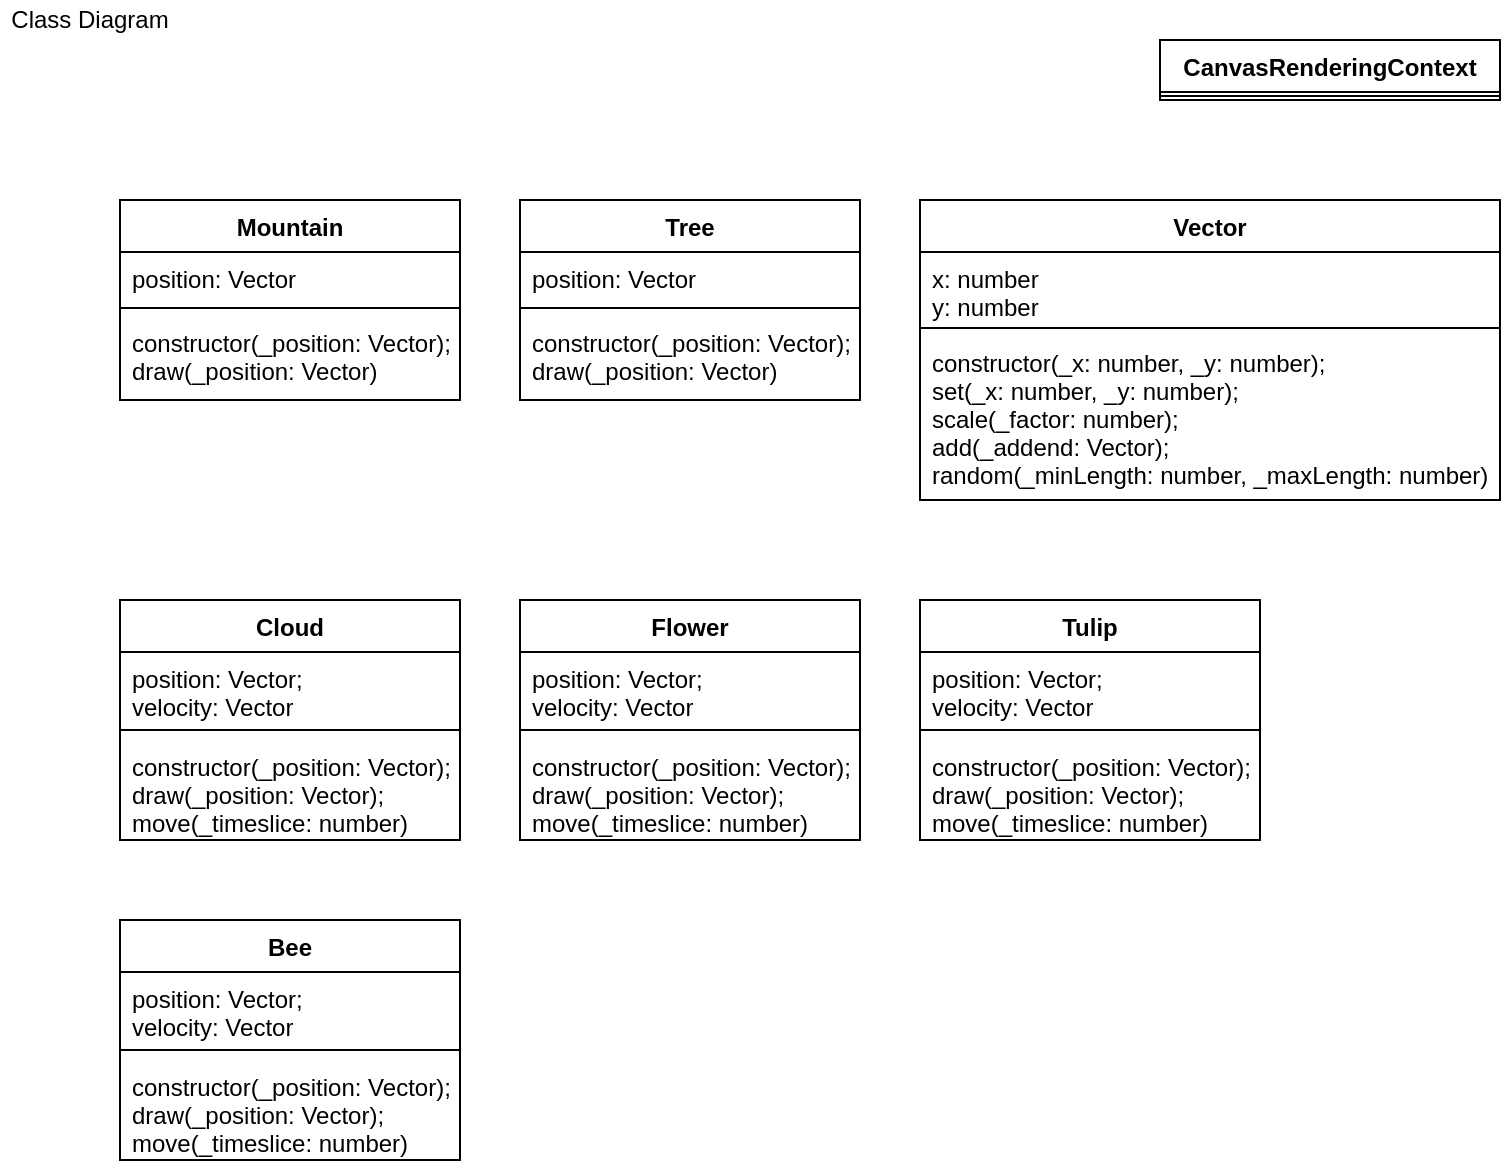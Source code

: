 <mxfile version="14.5.1" type="device"><diagram id="C5RBs43oDa-KdzZeNtuy" name="ClassDiagram"><mxGraphModel dx="2036" dy="2396" grid="1" gridSize="10" guides="1" tooltips="1" connect="1" arrows="1" fold="1" page="1" pageScale="1" pageWidth="827" pageHeight="1169" math="0" shadow="0"><root><mxCell id="WIyWlLk6GJQsqaUBKTNV-0"/><mxCell id="WIyWlLk6GJQsqaUBKTNV-1" parent="WIyWlLk6GJQsqaUBKTNV-0"/><mxCell id="zkfFHV4jXpPFQw0GAbJ--0" value="Mountain" style="swimlane;fontStyle=1;align=center;verticalAlign=top;childLayout=stackLayout;horizontal=1;startSize=26;horizontalStack=0;resizeParent=1;resizeLast=0;collapsible=1;marginBottom=0;rounded=0;shadow=0;strokeWidth=1;" parent="WIyWlLk6GJQsqaUBKTNV-1" vertex="1"><mxGeometry x="80" y="120" width="170" height="100" as="geometry"><mxRectangle x="220" y="120" width="160" height="26" as="alternateBounds"/></mxGeometry></mxCell><mxCell id="zkfFHV4jXpPFQw0GAbJ--1" value="position: Vector" style="text;align=left;verticalAlign=top;spacingLeft=4;spacingRight=4;overflow=hidden;rotatable=0;points=[[0,0.5],[1,0.5]];portConstraint=eastwest;" parent="zkfFHV4jXpPFQw0GAbJ--0" vertex="1"><mxGeometry y="26" width="170" height="24" as="geometry"/></mxCell><mxCell id="zkfFHV4jXpPFQw0GAbJ--4" value="" style="line;html=1;strokeWidth=1;align=left;verticalAlign=middle;spacingTop=-1;spacingLeft=3;spacingRight=3;rotatable=0;labelPosition=right;points=[];portConstraint=eastwest;" parent="zkfFHV4jXpPFQw0GAbJ--0" vertex="1"><mxGeometry y="50" width="170" height="8" as="geometry"/></mxCell><mxCell id="zkfFHV4jXpPFQw0GAbJ--5" value="constructor(_position: Vector);&#10;draw(_position: Vector)" style="text;align=left;verticalAlign=top;spacingLeft=4;spacingRight=4;overflow=hidden;rotatable=0;points=[[0,0.5],[1,0.5]];portConstraint=eastwest;" parent="zkfFHV4jXpPFQw0GAbJ--0" vertex="1"><mxGeometry y="58" width="170" height="42" as="geometry"/></mxCell><mxCell id="8CYJgGClxoMhV85A07EX-4" value="Tree" style="swimlane;fontStyle=1;align=center;verticalAlign=top;childLayout=stackLayout;horizontal=1;startSize=26;horizontalStack=0;resizeParent=1;resizeLast=0;collapsible=1;marginBottom=0;rounded=0;shadow=0;strokeWidth=1;" parent="WIyWlLk6GJQsqaUBKTNV-1" vertex="1"><mxGeometry x="280" y="120" width="170" height="100" as="geometry"><mxRectangle x="220" y="120" width="160" height="26" as="alternateBounds"/></mxGeometry></mxCell><mxCell id="8CYJgGClxoMhV85A07EX-5" value="position: Vector" style="text;align=left;verticalAlign=top;spacingLeft=4;spacingRight=4;overflow=hidden;rotatable=0;points=[[0,0.5],[1,0.5]];portConstraint=eastwest;" parent="8CYJgGClxoMhV85A07EX-4" vertex="1"><mxGeometry y="26" width="170" height="24" as="geometry"/></mxCell><mxCell id="8CYJgGClxoMhV85A07EX-6" value="" style="line;html=1;strokeWidth=1;align=left;verticalAlign=middle;spacingTop=-1;spacingLeft=3;spacingRight=3;rotatable=0;labelPosition=right;points=[];portConstraint=eastwest;" parent="8CYJgGClxoMhV85A07EX-4" vertex="1"><mxGeometry y="50" width="170" height="8" as="geometry"/></mxCell><mxCell id="8CYJgGClxoMhV85A07EX-7" value="constructor(_position: Vector);&#10;draw(_position: Vector)" style="text;align=left;verticalAlign=top;spacingLeft=4;spacingRight=4;overflow=hidden;rotatable=0;points=[[0,0.5],[1,0.5]];portConstraint=eastwest;" parent="8CYJgGClxoMhV85A07EX-4" vertex="1"><mxGeometry y="58" width="170" height="42" as="geometry"/></mxCell><mxCell id="8CYJgGClxoMhV85A07EX-25" value="Vector" style="swimlane;fontStyle=1;align=center;verticalAlign=top;childLayout=stackLayout;horizontal=1;startSize=26;horizontalStack=0;resizeParent=1;resizeLast=0;collapsible=1;marginBottom=0;rounded=0;shadow=0;strokeWidth=1;" parent="WIyWlLk6GJQsqaUBKTNV-1" vertex="1"><mxGeometry x="480" y="120" width="290" height="150" as="geometry"><mxRectangle x="220" y="120" width="160" height="26" as="alternateBounds"/></mxGeometry></mxCell><mxCell id="8CYJgGClxoMhV85A07EX-26" value="x: number&#10;y: number" style="text;align=left;verticalAlign=top;spacingLeft=4;spacingRight=4;overflow=hidden;rotatable=0;points=[[0,0.5],[1,0.5]];portConstraint=eastwest;" parent="8CYJgGClxoMhV85A07EX-25" vertex="1"><mxGeometry y="26" width="290" height="34" as="geometry"/></mxCell><mxCell id="8CYJgGClxoMhV85A07EX-27" value="" style="line;html=1;strokeWidth=1;align=left;verticalAlign=middle;spacingTop=-1;spacingLeft=3;spacingRight=3;rotatable=0;labelPosition=right;points=[];portConstraint=eastwest;" parent="8CYJgGClxoMhV85A07EX-25" vertex="1"><mxGeometry y="60" width="290" height="8" as="geometry"/></mxCell><mxCell id="8CYJgGClxoMhV85A07EX-28" value="constructor(_x: number, _y: number);&#10;set(_x: number, _y: number);&#10;scale(_factor: number);&#10;add(_addend: Vector);&#10;random(_minLength: number, _maxLength: number)" style="text;align=left;verticalAlign=top;spacingLeft=4;spacingRight=4;overflow=hidden;rotatable=0;points=[[0,0.5],[1,0.5]];portConstraint=eastwest;" parent="8CYJgGClxoMhV85A07EX-25" vertex="1"><mxGeometry y="68" width="290" height="82" as="geometry"/></mxCell><mxCell id="8CYJgGClxoMhV85A07EX-0" value="CanvasRenderingContext" style="swimlane;fontStyle=1;align=center;verticalAlign=top;childLayout=stackLayout;horizontal=1;startSize=26;horizontalStack=0;resizeParent=1;resizeLast=0;collapsible=1;marginBottom=0;rounded=0;shadow=0;strokeWidth=1;" parent="WIyWlLk6GJQsqaUBKTNV-1" vertex="1"><mxGeometry x="600" y="40" width="170" height="30" as="geometry"><mxRectangle x="220" y="120" width="160" height="26" as="alternateBounds"/></mxGeometry></mxCell><mxCell id="8CYJgGClxoMhV85A07EX-2" value="" style="line;html=1;strokeWidth=1;align=left;verticalAlign=middle;spacingTop=-1;spacingLeft=3;spacingRight=3;rotatable=0;labelPosition=right;points=[];portConstraint=eastwest;" parent="8CYJgGClxoMhV85A07EX-0" vertex="1"><mxGeometry y="26" width="170" height="4" as="geometry"/></mxCell><mxCell id="8CYJgGClxoMhV85A07EX-17" value="Cloud" style="swimlane;fontStyle=1;align=center;verticalAlign=top;childLayout=stackLayout;horizontal=1;startSize=26;horizontalStack=0;resizeParent=1;resizeLast=0;collapsible=1;marginBottom=0;rounded=0;shadow=0;strokeWidth=1;" parent="WIyWlLk6GJQsqaUBKTNV-1" vertex="1"><mxGeometry x="80" y="320" width="170" height="120" as="geometry"><mxRectangle x="220" y="120" width="160" height="26" as="alternateBounds"/></mxGeometry></mxCell><mxCell id="8CYJgGClxoMhV85A07EX-18" value="position: Vector;&#10;velocity: Vector" style="text;align=left;verticalAlign=top;spacingLeft=4;spacingRight=4;overflow=hidden;rotatable=0;points=[[0,0.5],[1,0.5]];portConstraint=eastwest;" parent="8CYJgGClxoMhV85A07EX-17" vertex="1"><mxGeometry y="26" width="170" height="34" as="geometry"/></mxCell><mxCell id="8CYJgGClxoMhV85A07EX-19" value="" style="line;html=1;strokeWidth=1;align=left;verticalAlign=middle;spacingTop=-1;spacingLeft=3;spacingRight=3;rotatable=0;labelPosition=right;points=[];portConstraint=eastwest;" parent="8CYJgGClxoMhV85A07EX-17" vertex="1"><mxGeometry y="60" width="170" height="10" as="geometry"/></mxCell><mxCell id="8CYJgGClxoMhV85A07EX-20" value="constructor(_position: Vector);&#10;draw(_position: Vector);&#10;move(_timeslice: number)" style="text;align=left;verticalAlign=top;spacingLeft=4;spacingRight=4;overflow=hidden;rotatable=0;points=[[0,0.5],[1,0.5]];portConstraint=eastwest;" parent="8CYJgGClxoMhV85A07EX-17" vertex="1"><mxGeometry y="70" width="170" height="48" as="geometry"/></mxCell><mxCell id="8CYJgGClxoMhV85A07EX-13" value="Flower" style="swimlane;fontStyle=1;align=center;verticalAlign=top;childLayout=stackLayout;horizontal=1;startSize=26;horizontalStack=0;resizeParent=1;resizeLast=0;collapsible=1;marginBottom=0;rounded=0;shadow=0;strokeWidth=1;" parent="WIyWlLk6GJQsqaUBKTNV-1" vertex="1"><mxGeometry x="280" y="320" width="170" height="120" as="geometry"><mxRectangle x="220" y="120" width="160" height="26" as="alternateBounds"/></mxGeometry></mxCell><mxCell id="8CYJgGClxoMhV85A07EX-14" value="position: Vector;&#10;velocity: Vector" style="text;align=left;verticalAlign=top;spacingLeft=4;spacingRight=4;overflow=hidden;rotatable=0;points=[[0,0.5],[1,0.5]];portConstraint=eastwest;" parent="8CYJgGClxoMhV85A07EX-13" vertex="1"><mxGeometry y="26" width="170" height="34" as="geometry"/></mxCell><mxCell id="8CYJgGClxoMhV85A07EX-15" value="" style="line;html=1;strokeWidth=1;align=left;verticalAlign=middle;spacingTop=-1;spacingLeft=3;spacingRight=3;rotatable=0;labelPosition=right;points=[];portConstraint=eastwest;" parent="8CYJgGClxoMhV85A07EX-13" vertex="1"><mxGeometry y="60" width="170" height="10" as="geometry"/></mxCell><mxCell id="8CYJgGClxoMhV85A07EX-16" value="constructor(_position: Vector);&#10;draw(_position: Vector);&#10;move(_timeslice: number)" style="text;align=left;verticalAlign=top;spacingLeft=4;spacingRight=4;overflow=hidden;rotatable=0;points=[[0,0.5],[1,0.5]];portConstraint=eastwest;" parent="8CYJgGClxoMhV85A07EX-13" vertex="1"><mxGeometry y="70" width="170" height="48" as="geometry"/></mxCell><mxCell id="8CYJgGClxoMhV85A07EX-21" value="Tulip" style="swimlane;fontStyle=1;align=center;verticalAlign=top;childLayout=stackLayout;horizontal=1;startSize=26;horizontalStack=0;resizeParent=1;resizeLast=0;collapsible=1;marginBottom=0;rounded=0;shadow=0;strokeWidth=1;" parent="WIyWlLk6GJQsqaUBKTNV-1" vertex="1"><mxGeometry x="480" y="320" width="170" height="120" as="geometry"><mxRectangle x="220" y="120" width="160" height="26" as="alternateBounds"/></mxGeometry></mxCell><mxCell id="8CYJgGClxoMhV85A07EX-22" value="position: Vector;&#10;velocity: Vector" style="text;align=left;verticalAlign=top;spacingLeft=4;spacingRight=4;overflow=hidden;rotatable=0;points=[[0,0.5],[1,0.5]];portConstraint=eastwest;" parent="8CYJgGClxoMhV85A07EX-21" vertex="1"><mxGeometry y="26" width="170" height="34" as="geometry"/></mxCell><mxCell id="8CYJgGClxoMhV85A07EX-23" value="" style="line;html=1;strokeWidth=1;align=left;verticalAlign=middle;spacingTop=-1;spacingLeft=3;spacingRight=3;rotatable=0;labelPosition=right;points=[];portConstraint=eastwest;" parent="8CYJgGClxoMhV85A07EX-21" vertex="1"><mxGeometry y="60" width="170" height="10" as="geometry"/></mxCell><mxCell id="8CYJgGClxoMhV85A07EX-24" value="constructor(_position: Vector);&#10;draw(_position: Vector);&#10;move(_timeslice: number)" style="text;align=left;verticalAlign=top;spacingLeft=4;spacingRight=4;overflow=hidden;rotatable=0;points=[[0,0.5],[1,0.5]];portConstraint=eastwest;" parent="8CYJgGClxoMhV85A07EX-21" vertex="1"><mxGeometry y="70" width="170" height="48" as="geometry"/></mxCell><mxCell id="3dxf1-5tAdsy0XyohBqg-0" value="Bee" style="swimlane;fontStyle=1;align=center;verticalAlign=top;childLayout=stackLayout;horizontal=1;startSize=26;horizontalStack=0;resizeParent=1;resizeLast=0;collapsible=1;marginBottom=0;rounded=0;shadow=0;strokeWidth=1;" vertex="1" parent="WIyWlLk6GJQsqaUBKTNV-1"><mxGeometry x="80" y="480" width="170" height="120" as="geometry"><mxRectangle x="220" y="120" width="160" height="26" as="alternateBounds"/></mxGeometry></mxCell><mxCell id="3dxf1-5tAdsy0XyohBqg-1" value="position: Vector;&#10;velocity: Vector" style="text;align=left;verticalAlign=top;spacingLeft=4;spacingRight=4;overflow=hidden;rotatable=0;points=[[0,0.5],[1,0.5]];portConstraint=eastwest;" vertex="1" parent="3dxf1-5tAdsy0XyohBqg-0"><mxGeometry y="26" width="170" height="34" as="geometry"/></mxCell><mxCell id="3dxf1-5tAdsy0XyohBqg-2" value="" style="line;html=1;strokeWidth=1;align=left;verticalAlign=middle;spacingTop=-1;spacingLeft=3;spacingRight=3;rotatable=0;labelPosition=right;points=[];portConstraint=eastwest;" vertex="1" parent="3dxf1-5tAdsy0XyohBqg-0"><mxGeometry y="60" width="170" height="10" as="geometry"/></mxCell><mxCell id="3dxf1-5tAdsy0XyohBqg-3" value="constructor(_position: Vector);&#10;draw(_position: Vector);&#10;move(_timeslice: number)" style="text;align=left;verticalAlign=top;spacingLeft=4;spacingRight=4;overflow=hidden;rotatable=0;points=[[0,0.5],[1,0.5]];portConstraint=eastwest;" vertex="1" parent="3dxf1-5tAdsy0XyohBqg-0"><mxGeometry y="70" width="170" height="48" as="geometry"/></mxCell><mxCell id="3dxf1-5tAdsy0XyohBqg-4" value="Class Diagram" style="text;html=1;strokeColor=none;fillColor=none;align=center;verticalAlign=middle;whiteSpace=wrap;rounded=0;" vertex="1" parent="WIyWlLk6GJQsqaUBKTNV-1"><mxGeometry x="20" y="20" width="90" height="20" as="geometry"/></mxCell></root></mxGraphModel></diagram></mxfile>